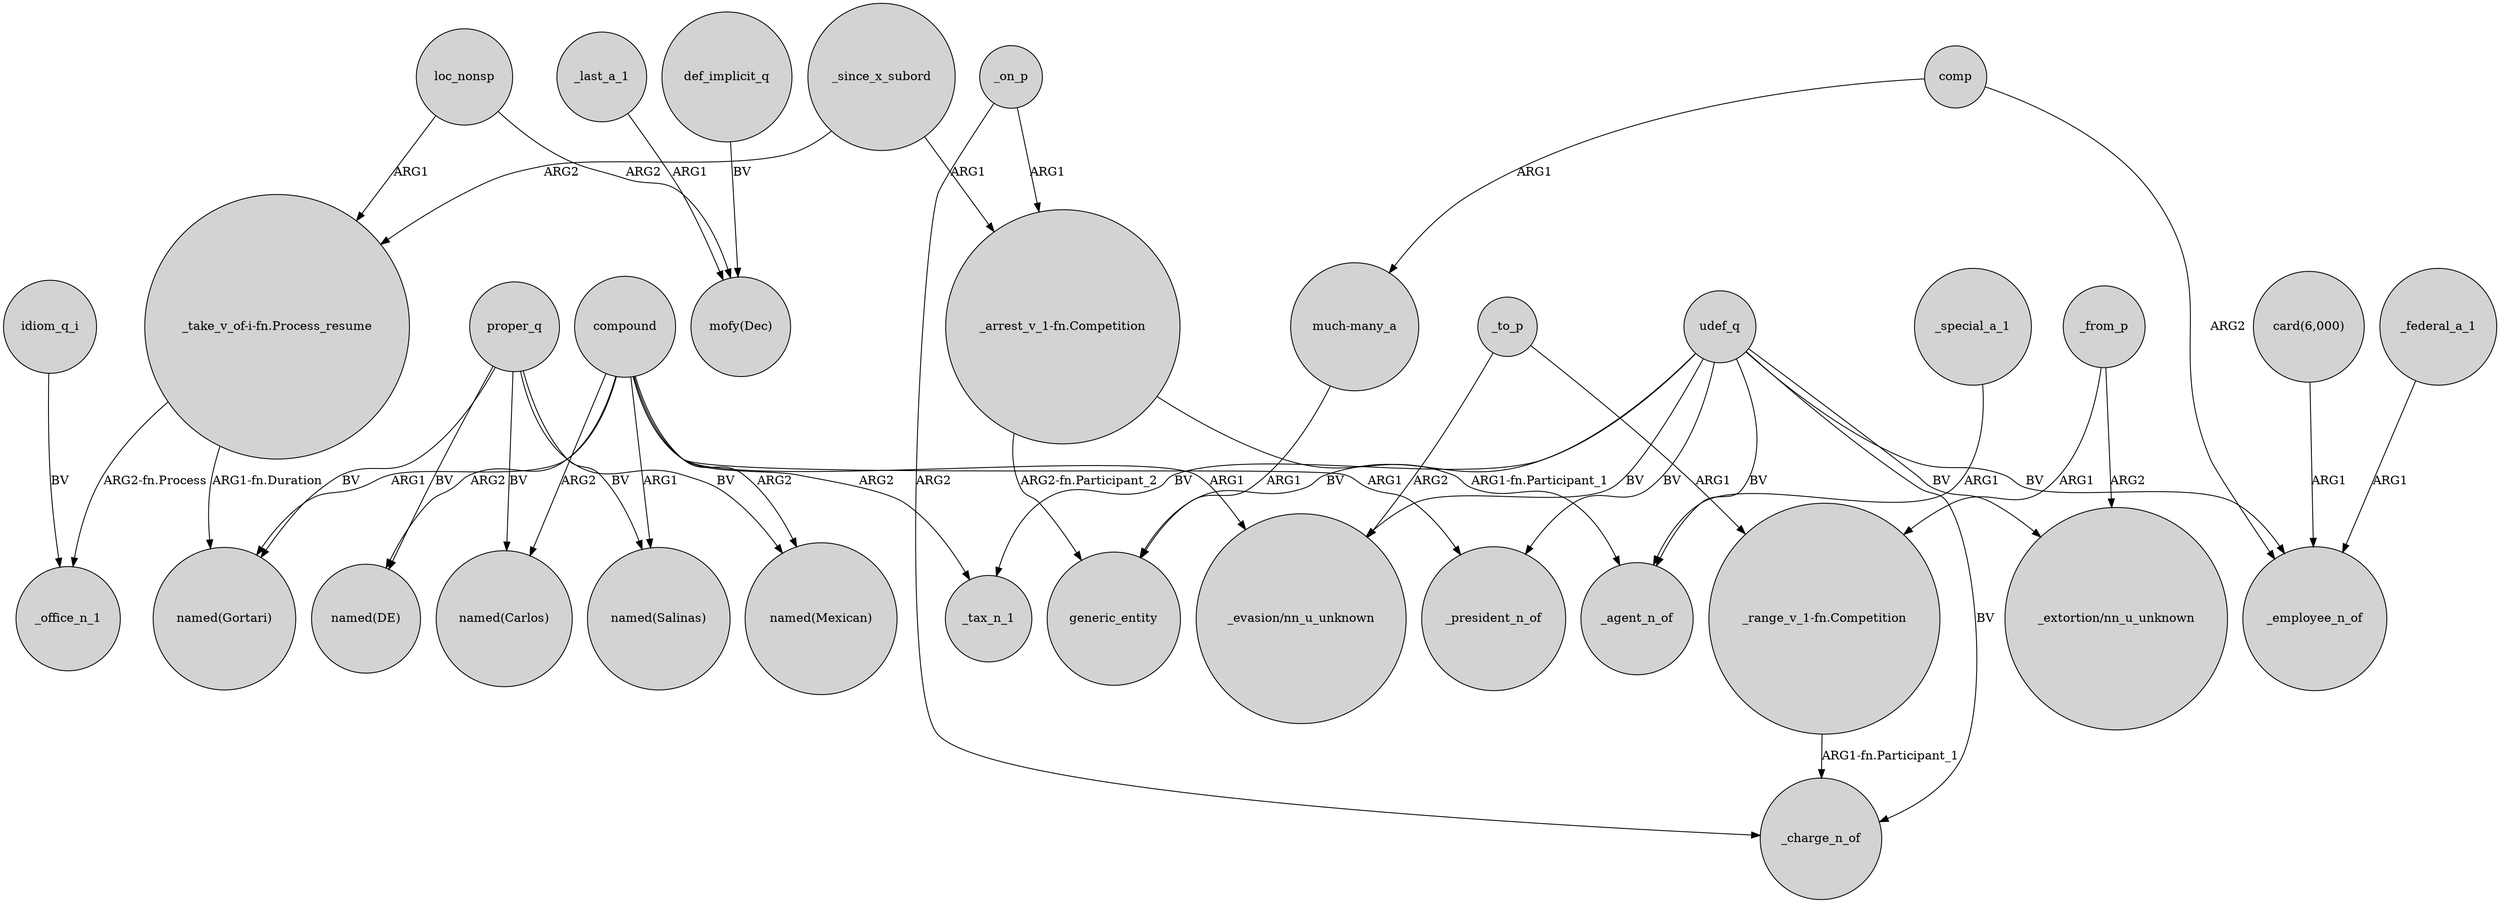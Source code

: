 digraph {
	node [shape=circle style=filled]
	proper_q -> "named(Carlos)" [label=BV]
	proper_q -> "named(DE)" [label=BV]
	loc_nonsp -> "mofy(Dec)" [label=ARG2]
	proper_q -> "named(Gortari)" [label=BV]
	loc_nonsp -> "_take_v_of-i-fn.Process_resume" [label=ARG1]
	idiom_q_i -> _office_n_1 [label=BV]
	_on_p -> _charge_n_of [label=ARG2]
	_since_x_subord -> "_arrest_v_1-fn.Competition" [label=ARG1]
	udef_q -> _tax_n_1 [label=BV]
	proper_q -> "named(Salinas)" [label=BV]
	udef_q -> "_evasion/nn_u_unknown" [label=BV]
	proper_q -> "named(Mexican)" [label=BV]
	"_range_v_1-fn.Competition" -> _charge_n_of [label="ARG1-fn.Participant_1"]
	udef_q -> generic_entity [label=BV]
	_to_p -> "_range_v_1-fn.Competition" [label=ARG1]
	compound -> "named(Salinas)" [label=ARG1]
	comp -> "much-many_a" [label=ARG1]
	compound -> "_evasion/nn_u_unknown" [label=ARG1]
	compound -> "named(DE)" [label=ARG2]
	"much-many_a" -> generic_entity [label=ARG1]
	compound -> "named(Mexican)" [label=ARG2]
	udef_q -> _agent_n_of [label=BV]
	compound -> _tax_n_1 [label=ARG2]
	_since_x_subord -> "_take_v_of-i-fn.Process_resume" [label=ARG2]
	comp -> _employee_n_of [label=ARG2]
	compound -> "named(Carlos)" [label=ARG2]
	udef_q -> _charge_n_of [label=BV]
	"_take_v_of-i-fn.Process_resume" -> "named(Gortari)" [label="ARG1-fn.Duration"]
	"card(6,000)" -> _employee_n_of [label=ARG1]
	udef_q -> "_extortion/nn_u_unknown" [label=BV]
	"_take_v_of-i-fn.Process_resume" -> _office_n_1 [label="ARG2-fn.Process"]
	_to_p -> "_evasion/nn_u_unknown" [label=ARG2]
	_federal_a_1 -> _employee_n_of [label=ARG1]
	compound -> "named(Gortari)" [label=ARG1]
	_from_p -> "_range_v_1-fn.Competition" [label=ARG1]
	_special_a_1 -> _agent_n_of [label=ARG1]
	compound -> _president_n_of [label=ARG1]
	_on_p -> "_arrest_v_1-fn.Competition" [label=ARG1]
	udef_q -> _president_n_of [label=BV]
	_last_a_1 -> "mofy(Dec)" [label=ARG1]
	"_arrest_v_1-fn.Competition" -> generic_entity [label="ARG2-fn.Participant_2"]
	udef_q -> _employee_n_of [label=BV]
	"_arrest_v_1-fn.Competition" -> _agent_n_of [label="ARG1-fn.Participant_1"]
	_from_p -> "_extortion/nn_u_unknown" [label=ARG2]
	def_implicit_q -> "mofy(Dec)" [label=BV]
}
